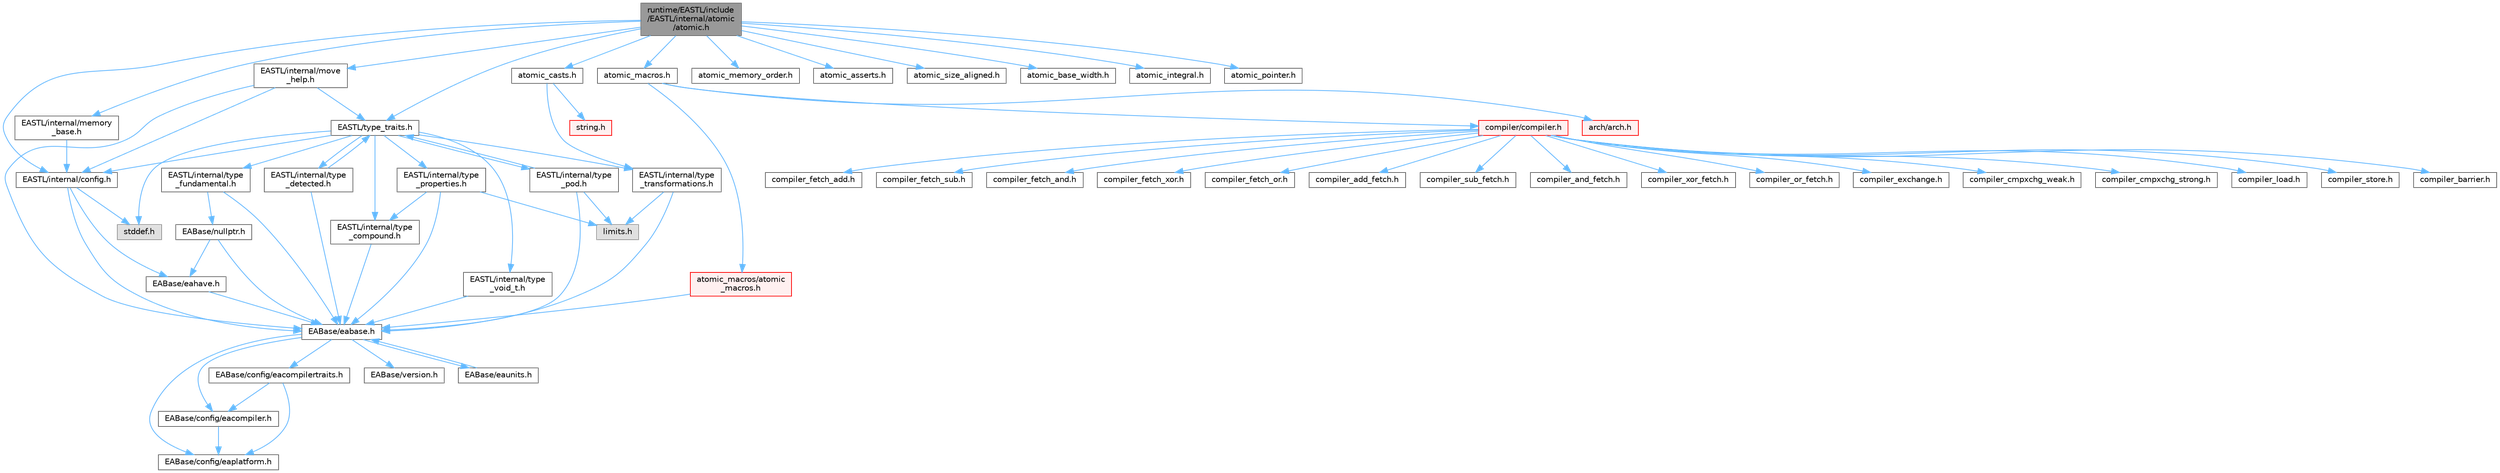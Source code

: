 digraph "runtime/EASTL/include/EASTL/internal/atomic/atomic.h"
{
 // LATEX_PDF_SIZE
  bgcolor="transparent";
  edge [fontname=Helvetica,fontsize=10,labelfontname=Helvetica,labelfontsize=10];
  node [fontname=Helvetica,fontsize=10,shape=box,height=0.2,width=0.4];
  Node1 [id="Node000001",label="runtime/EASTL/include\l/EASTL/internal/atomic\l/atomic.h",height=0.2,width=0.4,color="gray40", fillcolor="grey60", style="filled", fontcolor="black",tooltip=" "];
  Node1 -> Node2 [id="edge77_Node000001_Node000002",color="steelblue1",style="solid",tooltip=" "];
  Node2 [id="Node000002",label="EASTL/internal/config.h",height=0.2,width=0.4,color="grey40", fillcolor="white", style="filled",URL="$config_8h.html",tooltip=" "];
  Node2 -> Node3 [id="edge78_Node000002_Node000003",color="steelblue1",style="solid",tooltip=" "];
  Node3 [id="Node000003",label="EABase/eabase.h",height=0.2,width=0.4,color="grey40", fillcolor="white", style="filled",URL="$eabase_8h.html",tooltip=" "];
  Node3 -> Node4 [id="edge79_Node000003_Node000004",color="steelblue1",style="solid",tooltip=" "];
  Node4 [id="Node000004",label="EABase/config/eacompiler.h",height=0.2,width=0.4,color="grey40", fillcolor="white", style="filled",URL="$eacompiler_8h.html",tooltip=" "];
  Node4 -> Node5 [id="edge80_Node000004_Node000005",color="steelblue1",style="solid",tooltip=" "];
  Node5 [id="Node000005",label="EABase/config/eaplatform.h",height=0.2,width=0.4,color="grey40", fillcolor="white", style="filled",URL="$eaplatform_8h.html",tooltip=" "];
  Node3 -> Node6 [id="edge81_Node000003_Node000006",color="steelblue1",style="solid",tooltip=" "];
  Node6 [id="Node000006",label="EABase/config/eacompilertraits.h",height=0.2,width=0.4,color="grey40", fillcolor="white", style="filled",URL="$eacompilertraits_8h.html",tooltip=" "];
  Node6 -> Node5 [id="edge82_Node000006_Node000005",color="steelblue1",style="solid",tooltip=" "];
  Node6 -> Node4 [id="edge83_Node000006_Node000004",color="steelblue1",style="solid",tooltip=" "];
  Node3 -> Node5 [id="edge84_Node000003_Node000005",color="steelblue1",style="solid",tooltip=" "];
  Node3 -> Node7 [id="edge85_Node000003_Node000007",color="steelblue1",style="solid",tooltip=" "];
  Node7 [id="Node000007",label="EABase/version.h",height=0.2,width=0.4,color="grey40", fillcolor="white", style="filled",URL="$_e_a_s_t_l_2packages_2_e_a_base_2include_2_common_2_e_a_base_2version_8h.html",tooltip=" "];
  Node3 -> Node8 [id="edge86_Node000003_Node000008",color="steelblue1",style="solid",tooltip=" "];
  Node8 [id="Node000008",label="EABase/eaunits.h",height=0.2,width=0.4,color="grey40", fillcolor="white", style="filled",URL="$eaunits_8h.html",tooltip=" "];
  Node8 -> Node3 [id="edge87_Node000008_Node000003",color="steelblue1",style="solid",tooltip=" "];
  Node2 -> Node9 [id="edge88_Node000002_Node000009",color="steelblue1",style="solid",tooltip=" "];
  Node9 [id="Node000009",label="EABase/eahave.h",height=0.2,width=0.4,color="grey40", fillcolor="white", style="filled",URL="$eahave_8h.html",tooltip=" "];
  Node9 -> Node3 [id="edge89_Node000009_Node000003",color="steelblue1",style="solid",tooltip=" "];
  Node2 -> Node10 [id="edge90_Node000002_Node000010",color="steelblue1",style="solid",tooltip=" "];
  Node10 [id="Node000010",label="stddef.h",height=0.2,width=0.4,color="grey60", fillcolor="#E0E0E0", style="filled",tooltip=" "];
  Node1 -> Node11 [id="edge91_Node000001_Node000011",color="steelblue1",style="solid",tooltip=" "];
  Node11 [id="Node000011",label="EASTL/internal/move\l_help.h",height=0.2,width=0.4,color="grey40", fillcolor="white", style="filled",URL="$move__help_8h.html",tooltip=" "];
  Node11 -> Node3 [id="edge92_Node000011_Node000003",color="steelblue1",style="solid",tooltip=" "];
  Node11 -> Node2 [id="edge93_Node000011_Node000002",color="steelblue1",style="solid",tooltip=" "];
  Node11 -> Node12 [id="edge94_Node000011_Node000012",color="steelblue1",style="solid",tooltip=" "];
  Node12 [id="Node000012",label="EASTL/type_traits.h",height=0.2,width=0.4,color="grey40", fillcolor="white", style="filled",URL="$_e_a_s_t_l_2include_2_e_a_s_t_l_2type__traits_8h.html",tooltip=" "];
  Node12 -> Node2 [id="edge95_Node000012_Node000002",color="steelblue1",style="solid",tooltip=" "];
  Node12 -> Node10 [id="edge96_Node000012_Node000010",color="steelblue1",style="solid",tooltip=" "];
  Node12 -> Node13 [id="edge97_Node000012_Node000013",color="steelblue1",style="solid",tooltip=" "];
  Node13 [id="Node000013",label="EASTL/internal/type\l_fundamental.h",height=0.2,width=0.4,color="grey40", fillcolor="white", style="filled",URL="$type__fundamental_8h.html",tooltip=" "];
  Node13 -> Node3 [id="edge98_Node000013_Node000003",color="steelblue1",style="solid",tooltip=" "];
  Node13 -> Node14 [id="edge99_Node000013_Node000014",color="steelblue1",style="solid",tooltip=" "];
  Node14 [id="Node000014",label="EABase/nullptr.h",height=0.2,width=0.4,color="grey40", fillcolor="white", style="filled",URL="$nullptr_8h.html",tooltip=" "];
  Node14 -> Node3 [id="edge100_Node000014_Node000003",color="steelblue1",style="solid",tooltip=" "];
  Node14 -> Node9 [id="edge101_Node000014_Node000009",color="steelblue1",style="solid",tooltip=" "];
  Node12 -> Node15 [id="edge102_Node000012_Node000015",color="steelblue1",style="solid",tooltip=" "];
  Node15 [id="Node000015",label="EASTL/internal/type\l_transformations.h",height=0.2,width=0.4,color="grey40", fillcolor="white", style="filled",URL="$type__transformations_8h.html",tooltip=" "];
  Node15 -> Node3 [id="edge103_Node000015_Node000003",color="steelblue1",style="solid",tooltip=" "];
  Node15 -> Node16 [id="edge104_Node000015_Node000016",color="steelblue1",style="solid",tooltip=" "];
  Node16 [id="Node000016",label="limits.h",height=0.2,width=0.4,color="grey60", fillcolor="#E0E0E0", style="filled",tooltip=" "];
  Node12 -> Node17 [id="edge105_Node000012_Node000017",color="steelblue1",style="solid",tooltip=" "];
  Node17 [id="Node000017",label="EASTL/internal/type\l_void_t.h",height=0.2,width=0.4,color="grey40", fillcolor="white", style="filled",URL="$type__void__t_8h.html",tooltip=" "];
  Node17 -> Node3 [id="edge106_Node000017_Node000003",color="steelblue1",style="solid",tooltip=" "];
  Node12 -> Node18 [id="edge107_Node000012_Node000018",color="steelblue1",style="solid",tooltip=" "];
  Node18 [id="Node000018",label="EASTL/internal/type\l_properties.h",height=0.2,width=0.4,color="grey40", fillcolor="white", style="filled",URL="$type__properties_8h.html",tooltip=" "];
  Node18 -> Node3 [id="edge108_Node000018_Node000003",color="steelblue1",style="solid",tooltip=" "];
  Node18 -> Node16 [id="edge109_Node000018_Node000016",color="steelblue1",style="solid",tooltip=" "];
  Node18 -> Node19 [id="edge110_Node000018_Node000019",color="steelblue1",style="solid",tooltip=" "];
  Node19 [id="Node000019",label="EASTL/internal/type\l_compound.h",height=0.2,width=0.4,color="grey40", fillcolor="white", style="filled",URL="$type__compound_8h.html",tooltip=" "];
  Node19 -> Node3 [id="edge111_Node000019_Node000003",color="steelblue1",style="solid",tooltip=" "];
  Node12 -> Node19 [id="edge112_Node000012_Node000019",color="steelblue1",style="solid",tooltip=" "];
  Node12 -> Node20 [id="edge113_Node000012_Node000020",color="steelblue1",style="solid",tooltip=" "];
  Node20 [id="Node000020",label="EASTL/internal/type\l_pod.h",height=0.2,width=0.4,color="grey40", fillcolor="white", style="filled",URL="$type__pod_8h.html",tooltip=" "];
  Node20 -> Node3 [id="edge114_Node000020_Node000003",color="steelblue1",style="solid",tooltip=" "];
  Node20 -> Node16 [id="edge115_Node000020_Node000016",color="steelblue1",style="solid",tooltip=" "];
  Node20 -> Node12 [id="edge116_Node000020_Node000012",color="steelblue1",style="solid",tooltip=" "];
  Node12 -> Node21 [id="edge117_Node000012_Node000021",color="steelblue1",style="solid",tooltip=" "];
  Node21 [id="Node000021",label="EASTL/internal/type\l_detected.h",height=0.2,width=0.4,color="grey40", fillcolor="white", style="filled",URL="$type__detected_8h.html",tooltip=" "];
  Node21 -> Node3 [id="edge118_Node000021_Node000003",color="steelblue1",style="solid",tooltip=" "];
  Node21 -> Node12 [id="edge119_Node000021_Node000012",color="steelblue1",style="solid",tooltip=" "];
  Node1 -> Node22 [id="edge120_Node000001_Node000022",color="steelblue1",style="solid",tooltip=" "];
  Node22 [id="Node000022",label="EASTL/internal/memory\l_base.h",height=0.2,width=0.4,color="grey40", fillcolor="white", style="filled",URL="$memory__base_8h.html",tooltip=" "];
  Node22 -> Node2 [id="edge121_Node000022_Node000002",color="steelblue1",style="solid",tooltip=" "];
  Node1 -> Node12 [id="edge122_Node000001_Node000012",color="steelblue1",style="solid",tooltip=" "];
  Node1 -> Node23 [id="edge123_Node000001_Node000023",color="steelblue1",style="solid",tooltip=" "];
  Node23 [id="Node000023",label="atomic_macros.h",height=0.2,width=0.4,color="grey40", fillcolor="white", style="filled",URL="$atomic__macros_8h.html",tooltip=" "];
  Node23 -> Node24 [id="edge124_Node000023_Node000024",color="steelblue1",style="solid",tooltip=" "];
  Node24 [id="Node000024",label="compiler/compiler.h",height=0.2,width=0.4,color="red", fillcolor="#FFF0F0", style="filled",URL="$compiler_8h.html",tooltip=" "];
  Node24 -> Node25 [id="edge125_Node000024_Node000025",color="steelblue1",style="solid",tooltip=" "];
  Node25 [id="Node000025",label="compiler_fetch_add.h",height=0.2,width=0.4,color="grey40", fillcolor="white", style="filled",URL="$compiler__fetch__add_8h.html",tooltip=" "];
  Node24 -> Node26 [id="edge126_Node000024_Node000026",color="steelblue1",style="solid",tooltip=" "];
  Node26 [id="Node000026",label="compiler_fetch_sub.h",height=0.2,width=0.4,color="grey40", fillcolor="white", style="filled",URL="$compiler__fetch__sub_8h.html",tooltip=" "];
  Node24 -> Node27 [id="edge127_Node000024_Node000027",color="steelblue1",style="solid",tooltip=" "];
  Node27 [id="Node000027",label="compiler_fetch_and.h",height=0.2,width=0.4,color="grey40", fillcolor="white", style="filled",URL="$compiler__fetch__and_8h.html",tooltip=" "];
  Node24 -> Node28 [id="edge128_Node000024_Node000028",color="steelblue1",style="solid",tooltip=" "];
  Node28 [id="Node000028",label="compiler_fetch_xor.h",height=0.2,width=0.4,color="grey40", fillcolor="white", style="filled",URL="$compiler__fetch__xor_8h.html",tooltip=" "];
  Node24 -> Node29 [id="edge129_Node000024_Node000029",color="steelblue1",style="solid",tooltip=" "];
  Node29 [id="Node000029",label="compiler_fetch_or.h",height=0.2,width=0.4,color="grey40", fillcolor="white", style="filled",URL="$compiler__fetch__or_8h.html",tooltip=" "];
  Node24 -> Node30 [id="edge130_Node000024_Node000030",color="steelblue1",style="solid",tooltip=" "];
  Node30 [id="Node000030",label="compiler_add_fetch.h",height=0.2,width=0.4,color="grey40", fillcolor="white", style="filled",URL="$compiler__add__fetch_8h.html",tooltip=" "];
  Node24 -> Node31 [id="edge131_Node000024_Node000031",color="steelblue1",style="solid",tooltip=" "];
  Node31 [id="Node000031",label="compiler_sub_fetch.h",height=0.2,width=0.4,color="grey40", fillcolor="white", style="filled",URL="$compiler__sub__fetch_8h.html",tooltip=" "];
  Node24 -> Node32 [id="edge132_Node000024_Node000032",color="steelblue1",style="solid",tooltip=" "];
  Node32 [id="Node000032",label="compiler_and_fetch.h",height=0.2,width=0.4,color="grey40", fillcolor="white", style="filled",URL="$compiler__and__fetch_8h.html",tooltip=" "];
  Node24 -> Node33 [id="edge133_Node000024_Node000033",color="steelblue1",style="solid",tooltip=" "];
  Node33 [id="Node000033",label="compiler_xor_fetch.h",height=0.2,width=0.4,color="grey40", fillcolor="white", style="filled",URL="$compiler__xor__fetch_8h.html",tooltip=" "];
  Node24 -> Node34 [id="edge134_Node000024_Node000034",color="steelblue1",style="solid",tooltip=" "];
  Node34 [id="Node000034",label="compiler_or_fetch.h",height=0.2,width=0.4,color="grey40", fillcolor="white", style="filled",URL="$compiler__or__fetch_8h.html",tooltip=" "];
  Node24 -> Node35 [id="edge135_Node000024_Node000035",color="steelblue1",style="solid",tooltip=" "];
  Node35 [id="Node000035",label="compiler_exchange.h",height=0.2,width=0.4,color="grey40", fillcolor="white", style="filled",URL="$compiler__exchange_8h.html",tooltip=" "];
  Node24 -> Node36 [id="edge136_Node000024_Node000036",color="steelblue1",style="solid",tooltip=" "];
  Node36 [id="Node000036",label="compiler_cmpxchg_weak.h",height=0.2,width=0.4,color="grey40", fillcolor="white", style="filled",URL="$compiler__cmpxchg__weak_8h.html",tooltip=" "];
  Node24 -> Node37 [id="edge137_Node000024_Node000037",color="steelblue1",style="solid",tooltip=" "];
  Node37 [id="Node000037",label="compiler_cmpxchg_strong.h",height=0.2,width=0.4,color="grey40", fillcolor="white", style="filled",URL="$compiler__cmpxchg__strong_8h.html",tooltip=" "];
  Node24 -> Node38 [id="edge138_Node000024_Node000038",color="steelblue1",style="solid",tooltip=" "];
  Node38 [id="Node000038",label="compiler_load.h",height=0.2,width=0.4,color="grey40", fillcolor="white", style="filled",URL="$compiler__load_8h.html",tooltip=" "];
  Node24 -> Node39 [id="edge139_Node000024_Node000039",color="steelblue1",style="solid",tooltip=" "];
  Node39 [id="Node000039",label="compiler_store.h",height=0.2,width=0.4,color="grey40", fillcolor="white", style="filled",URL="$compiler__store_8h.html",tooltip=" "];
  Node24 -> Node40 [id="edge140_Node000024_Node000040",color="steelblue1",style="solid",tooltip=" "];
  Node40 [id="Node000040",label="compiler_barrier.h",height=0.2,width=0.4,color="grey40", fillcolor="white", style="filled",URL="$compiler__barrier_8h.html",tooltip=" "];
  Node23 -> Node45 [id="edge141_Node000023_Node000045",color="steelblue1",style="solid",tooltip=" "];
  Node45 [id="Node000045",label="arch/arch.h",height=0.2,width=0.4,color="red", fillcolor="#FFF0F0", style="filled",URL="$arch_8h.html",tooltip=" "];
  Node23 -> Node66 [id="edge142_Node000023_Node000066",color="steelblue1",style="solid",tooltip=" "];
  Node66 [id="Node000066",label="atomic_macros/atomic\l_macros.h",height=0.2,width=0.4,color="red", fillcolor="#FFF0F0", style="filled",URL="$atomic__macros_2atomic__macros_8h.html",tooltip=" "];
  Node66 -> Node3 [id="edge143_Node000066_Node000003",color="steelblue1",style="solid",tooltip=" "];
  Node1 -> Node88 [id="edge144_Node000001_Node000088",color="steelblue1",style="solid",tooltip=" "];
  Node88 [id="Node000088",label="atomic_casts.h",height=0.2,width=0.4,color="grey40", fillcolor="white", style="filled",URL="$atomic__casts_8h.html",tooltip=" "];
  Node88 -> Node15 [id="edge145_Node000088_Node000015",color="steelblue1",style="solid",tooltip=" "];
  Node88 -> Node89 [id="edge146_Node000088_Node000089",color="steelblue1",style="solid",tooltip=" "];
  Node89 [id="Node000089",label="string.h",height=0.2,width=0.4,color="red", fillcolor="#FFF0F0", style="filled",URL="$string_8h.html",tooltip=" "];
  Node1 -> Node144 [id="edge147_Node000001_Node000144",color="steelblue1",style="solid",tooltip=" "];
  Node144 [id="Node000144",label="atomic_memory_order.h",height=0.2,width=0.4,color="grey40", fillcolor="white", style="filled",URL="$atomic__memory__order_8h.html",tooltip=" "];
  Node1 -> Node145 [id="edge148_Node000001_Node000145",color="steelblue1",style="solid",tooltip=" "];
  Node145 [id="Node000145",label="atomic_asserts.h",height=0.2,width=0.4,color="grey40", fillcolor="white", style="filled",URL="$atomic__asserts_8h.html",tooltip=" "];
  Node1 -> Node146 [id="edge149_Node000001_Node000146",color="steelblue1",style="solid",tooltip=" "];
  Node146 [id="Node000146",label="atomic_size_aligned.h",height=0.2,width=0.4,color="grey40", fillcolor="white", style="filled",URL="$atomic__size__aligned_8h.html",tooltip=" "];
  Node1 -> Node147 [id="edge150_Node000001_Node000147",color="steelblue1",style="solid",tooltip=" "];
  Node147 [id="Node000147",label="atomic_base_width.h",height=0.2,width=0.4,color="grey40", fillcolor="white", style="filled",URL="$atomic__base__width_8h.html",tooltip=" "];
  Node1 -> Node148 [id="edge151_Node000001_Node000148",color="steelblue1",style="solid",tooltip=" "];
  Node148 [id="Node000148",label="atomic_integral.h",height=0.2,width=0.4,color="grey40", fillcolor="white", style="filled",URL="$atomic__integral_8h.html",tooltip=" "];
  Node1 -> Node149 [id="edge152_Node000001_Node000149",color="steelblue1",style="solid",tooltip=" "];
  Node149 [id="Node000149",label="atomic_pointer.h",height=0.2,width=0.4,color="grey40", fillcolor="white", style="filled",URL="$atomic__pointer_8h.html",tooltip=" "];
}
